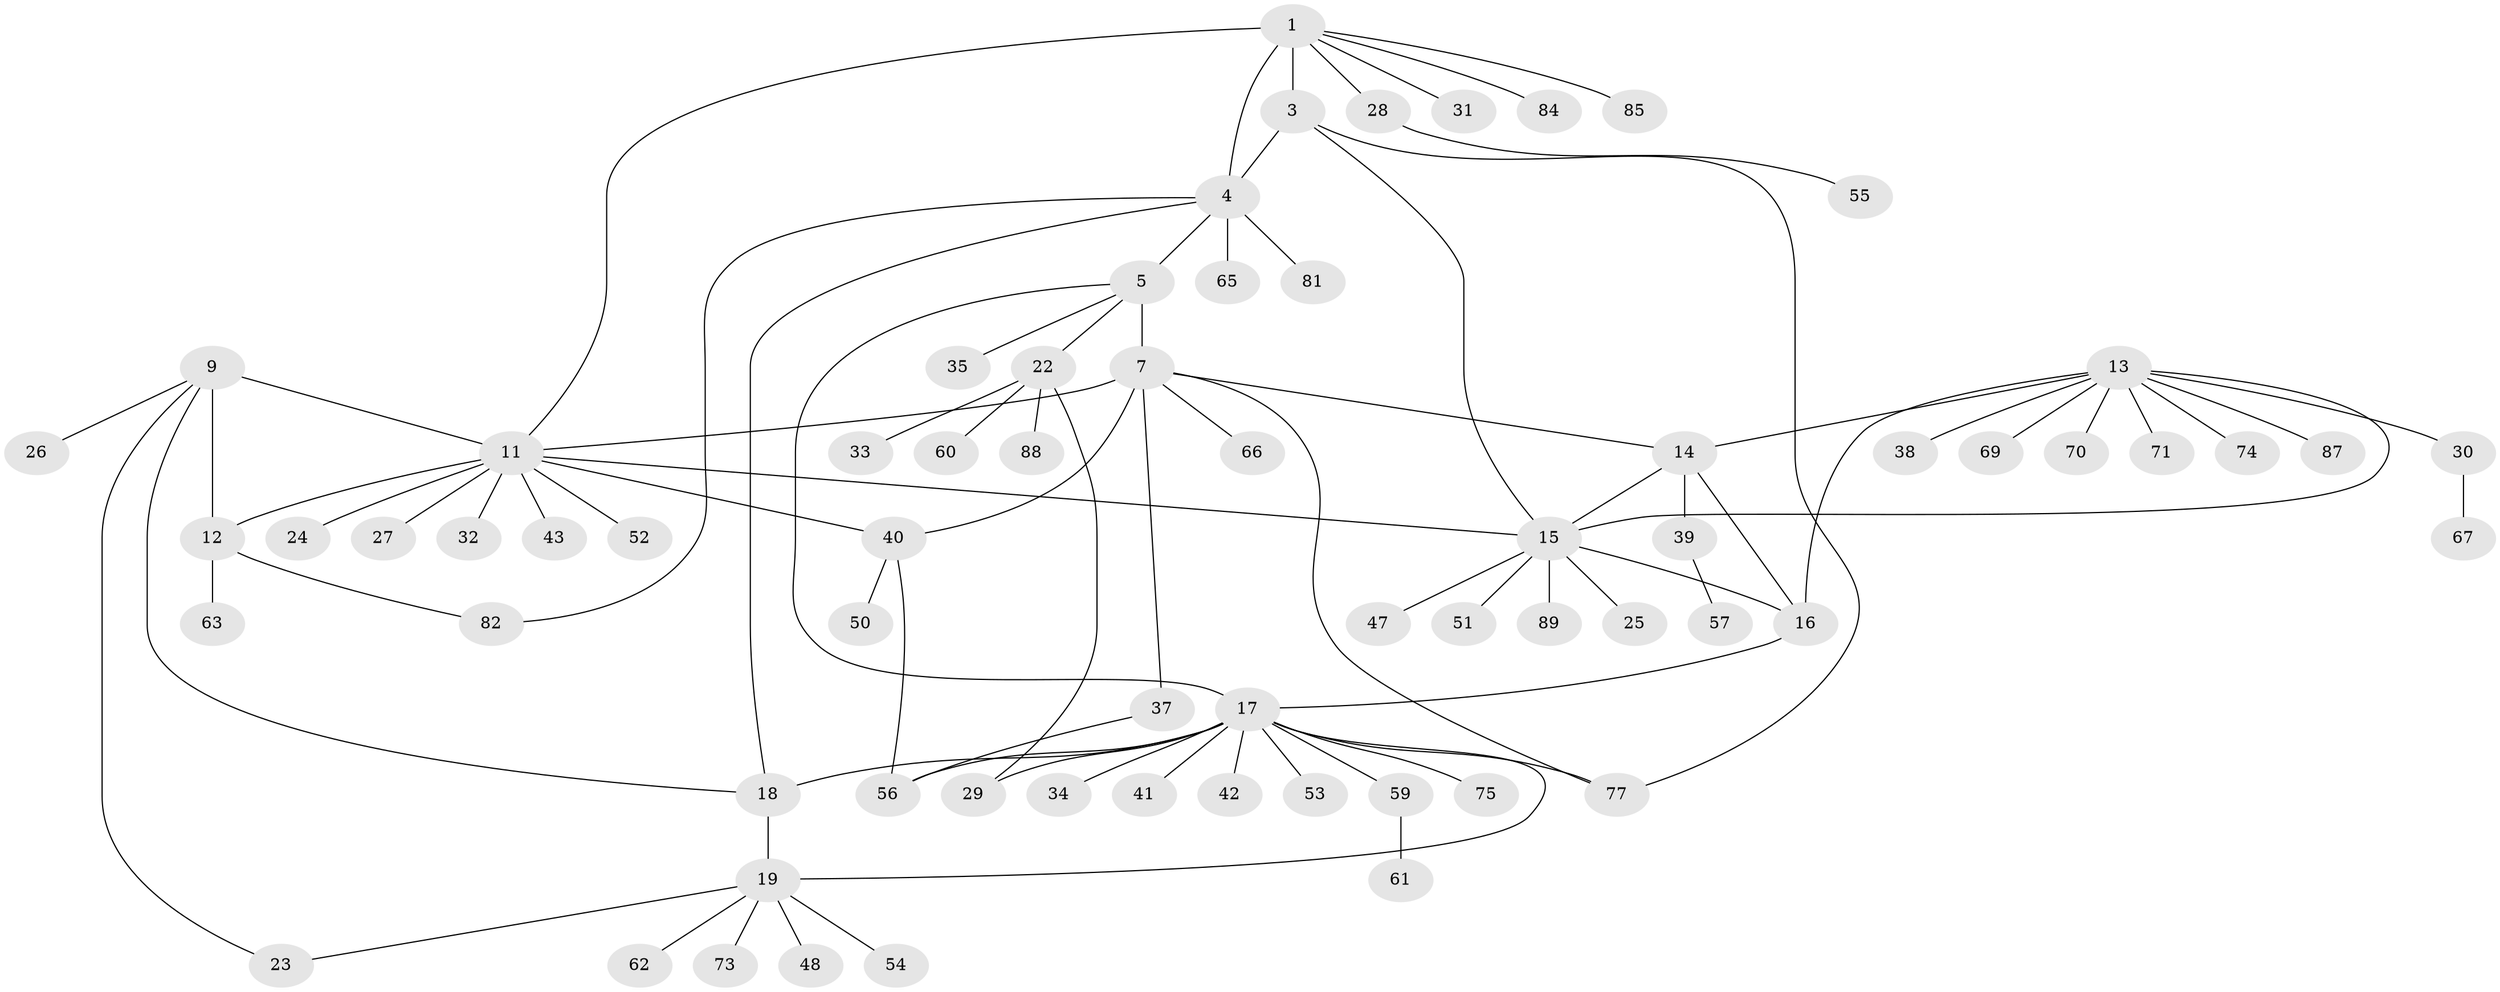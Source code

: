 // original degree distribution, {5: 0.07865168539325842, 6: 0.056179775280898875, 9: 0.011235955056179775, 4: 0.0449438202247191, 7: 0.011235955056179775, 13: 0.011235955056179775, 11: 0.011235955056179775, 10: 0.011235955056179775, 15: 0.011235955056179775, 2: 0.12359550561797752, 1: 0.5730337078651685, 3: 0.056179775280898875}
// Generated by graph-tools (version 1.1) at 2025/42/03/06/25 10:42:12]
// undirected, 68 vertices, 87 edges
graph export_dot {
graph [start="1"]
  node [color=gray90,style=filled];
  1 [super="+2"];
  3 [super="+86"];
  4 [super="+79"];
  5 [super="+6"];
  7 [super="+8"];
  9 [super="+10"];
  11 [super="+44"];
  12;
  13 [super="+83"];
  14 [super="+21"];
  15 [super="+49"];
  16;
  17 [super="+58"];
  18;
  19 [super="+20"];
  22 [super="+46"];
  23;
  24;
  25;
  26 [super="+68"];
  27;
  28;
  29;
  30 [super="+36"];
  31;
  32;
  33;
  34;
  35;
  37 [super="+45"];
  38;
  39 [super="+72"];
  40;
  41;
  42;
  43 [super="+78"];
  47;
  48;
  50;
  51;
  52;
  53;
  54;
  55;
  56 [super="+76"];
  57;
  59;
  60;
  61;
  62;
  63 [super="+64"];
  65;
  66;
  67;
  69;
  70;
  71;
  73;
  74;
  75;
  77 [super="+80"];
  81;
  82;
  84;
  85;
  87;
  88;
  89;
  1 -- 3 [weight=2];
  1 -- 4 [weight=2];
  1 -- 11;
  1 -- 85;
  1 -- 84;
  1 -- 28;
  1 -- 31;
  3 -- 4;
  3 -- 15;
  3 -- 77;
  4 -- 5;
  4 -- 18;
  4 -- 65;
  4 -- 81;
  4 -- 82;
  5 -- 7 [weight=4];
  5 -- 22;
  5 -- 35;
  5 -- 17;
  7 -- 14;
  7 -- 37;
  7 -- 66;
  7 -- 77;
  7 -- 40;
  7 -- 11;
  9 -- 11 [weight=2];
  9 -- 12 [weight=2];
  9 -- 26;
  9 -- 18;
  9 -- 23;
  11 -- 12;
  11 -- 15;
  11 -- 24;
  11 -- 27;
  11 -- 32;
  11 -- 40;
  11 -- 43;
  11 -- 52;
  12 -- 63;
  12 -- 82;
  13 -- 14;
  13 -- 15;
  13 -- 16;
  13 -- 30;
  13 -- 38;
  13 -- 69;
  13 -- 70;
  13 -- 71;
  13 -- 74;
  13 -- 87;
  14 -- 15;
  14 -- 16;
  14 -- 39;
  15 -- 16;
  15 -- 25;
  15 -- 47;
  15 -- 51;
  15 -- 89;
  16 -- 17;
  17 -- 18;
  17 -- 19 [weight=2];
  17 -- 29;
  17 -- 34;
  17 -- 41;
  17 -- 42;
  17 -- 53;
  17 -- 56;
  17 -- 59;
  17 -- 75;
  17 -- 77;
  18 -- 19 [weight=2];
  19 -- 62;
  19 -- 73;
  19 -- 48;
  19 -- 54;
  19 -- 23;
  22 -- 29;
  22 -- 33;
  22 -- 60;
  22 -- 88;
  28 -- 55;
  30 -- 67;
  37 -- 56;
  39 -- 57;
  40 -- 50;
  40 -- 56;
  59 -- 61;
}
